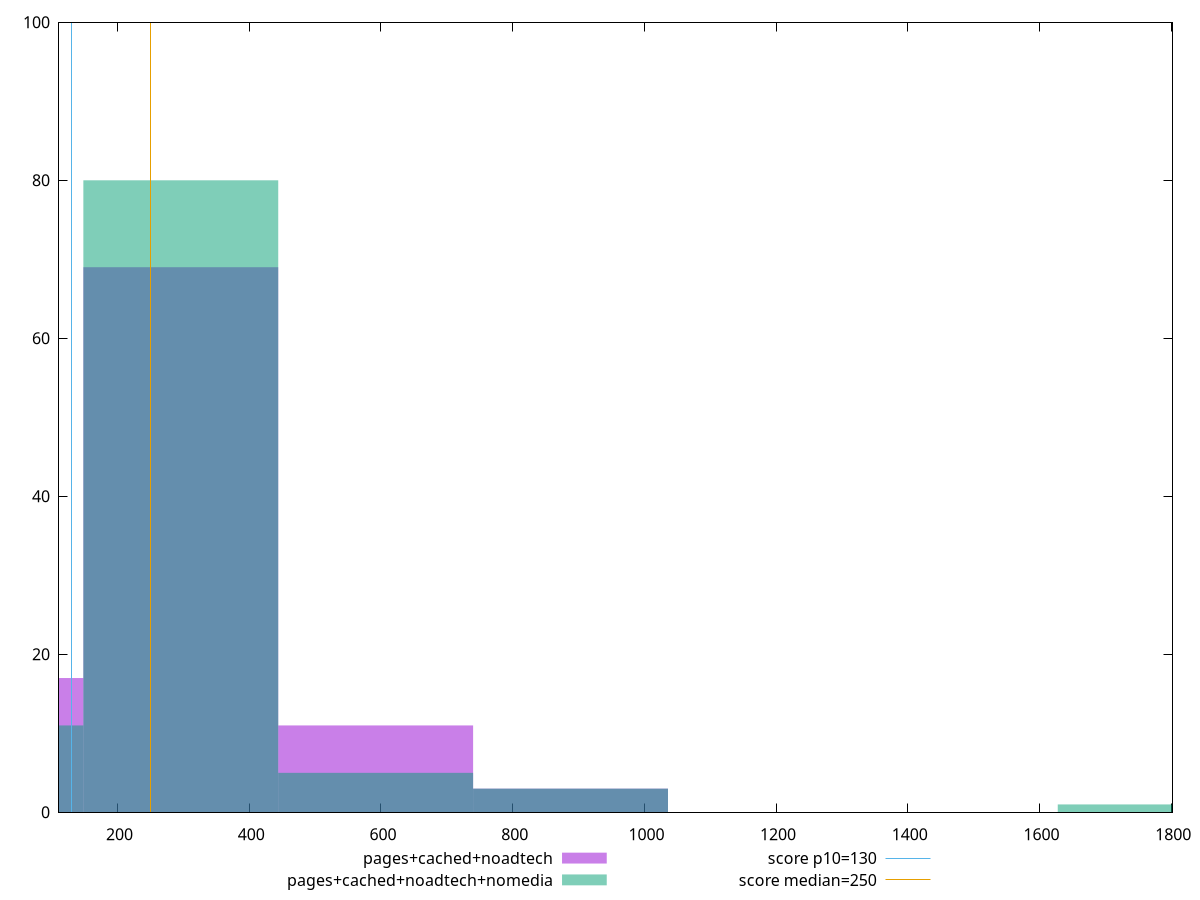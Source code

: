reset

$pagesCachedNoadtech <<EOF
591.9103529757501 11
295.95517648787506 69
0 17
887.8655294636252 3
EOF

$pagesCachedNoadtechNomedia <<EOF
295.95517648787506 80
0 11
591.9103529757501 5
1775.7310589272504 1
887.8655294636252 3
EOF

set key outside below
set boxwidth 295.95517648787506
set xrange [111:1802.0000000000005]
set yrange [0:100]
set trange [0:100]
set style fill transparent solid 0.5 noborder

set parametric
set terminal svg size 640, 500 enhanced background rgb 'white'
set output "report_00013_2021-02-09T12-04-24.940Z/max-potential-fid/comparison/histogram/2_vs_3.svg"

plot $pagesCachedNoadtech title "pages+cached+noadtech" with boxes, \
     $pagesCachedNoadtechNomedia title "pages+cached+noadtech+nomedia" with boxes, \
     130,t title "score p10=130", \
     250,t title "score median=250"

reset
